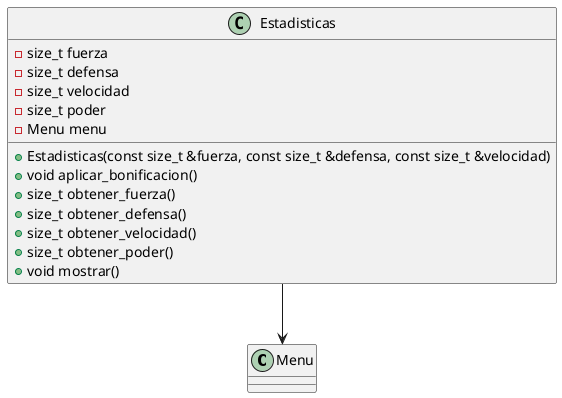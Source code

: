 @startuml
'https://plantuml.com/class-diagram
class Menu

class Estadisticas {
    - size_t fuerza
    - size_t defensa
    - size_t velocidad
    - size_t poder
    - Menu menu

    + Estadisticas(const size_t &fuerza, const size_t &defensa, const size_t &velocidad)
    + void aplicar_bonificacion()
    + size_t obtener_fuerza()
    + size_t obtener_defensa()
    + size_t obtener_velocidad()
    + size_t obtener_poder()
    + void mostrar()
}

' Relaciones
Estadisticas --> Menu

@enduml